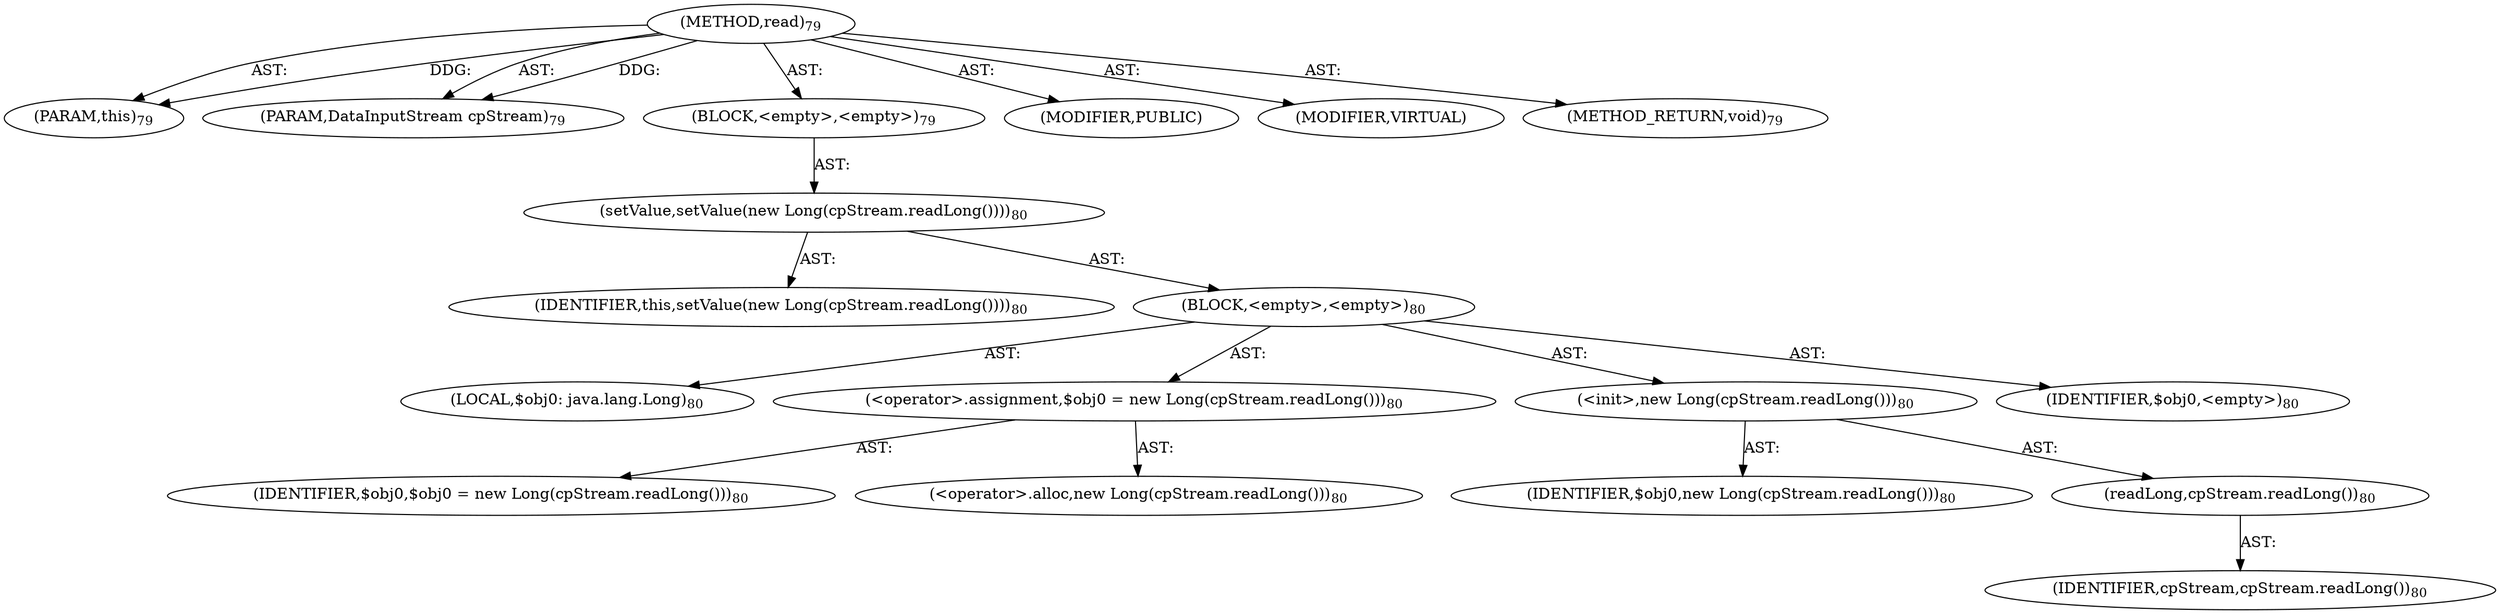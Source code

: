 digraph "read" {  
"111669149697" [label = <(METHOD,read)<SUB>79</SUB>> ]
"115964116992" [label = <(PARAM,this)<SUB>79</SUB>> ]
"115964116995" [label = <(PARAM,DataInputStream cpStream)<SUB>79</SUB>> ]
"25769803777" [label = <(BLOCK,&lt;empty&gt;,&lt;empty&gt;)<SUB>79</SUB>> ]
"30064771073" [label = <(setValue,setValue(new Long(cpStream.readLong())))<SUB>80</SUB>> ]
"68719476736" [label = <(IDENTIFIER,this,setValue(new Long(cpStream.readLong())))<SUB>80</SUB>> ]
"25769803778" [label = <(BLOCK,&lt;empty&gt;,&lt;empty&gt;)<SUB>80</SUB>> ]
"94489280512" [label = <(LOCAL,$obj0: java.lang.Long)<SUB>80</SUB>> ]
"30064771074" [label = <(&lt;operator&gt;.assignment,$obj0 = new Long(cpStream.readLong()))<SUB>80</SUB>> ]
"68719476740" [label = <(IDENTIFIER,$obj0,$obj0 = new Long(cpStream.readLong()))<SUB>80</SUB>> ]
"30064771075" [label = <(&lt;operator&gt;.alloc,new Long(cpStream.readLong()))<SUB>80</SUB>> ]
"30064771076" [label = <(&lt;init&gt;,new Long(cpStream.readLong()))<SUB>80</SUB>> ]
"68719476741" [label = <(IDENTIFIER,$obj0,new Long(cpStream.readLong()))<SUB>80</SUB>> ]
"30064771077" [label = <(readLong,cpStream.readLong())<SUB>80</SUB>> ]
"68719476742" [label = <(IDENTIFIER,cpStream,cpStream.readLong())<SUB>80</SUB>> ]
"68719476743" [label = <(IDENTIFIER,$obj0,&lt;empty&gt;)<SUB>80</SUB>> ]
"133143986178" [label = <(MODIFIER,PUBLIC)> ]
"133143986179" [label = <(MODIFIER,VIRTUAL)> ]
"128849018881" [label = <(METHOD_RETURN,void)<SUB>79</SUB>> ]
  "111669149697" -> "115964116992"  [ label = "AST: "] 
  "111669149697" -> "115964116995"  [ label = "AST: "] 
  "111669149697" -> "25769803777"  [ label = "AST: "] 
  "111669149697" -> "133143986178"  [ label = "AST: "] 
  "111669149697" -> "133143986179"  [ label = "AST: "] 
  "111669149697" -> "128849018881"  [ label = "AST: "] 
  "25769803777" -> "30064771073"  [ label = "AST: "] 
  "30064771073" -> "68719476736"  [ label = "AST: "] 
  "30064771073" -> "25769803778"  [ label = "AST: "] 
  "25769803778" -> "94489280512"  [ label = "AST: "] 
  "25769803778" -> "30064771074"  [ label = "AST: "] 
  "25769803778" -> "30064771076"  [ label = "AST: "] 
  "25769803778" -> "68719476743"  [ label = "AST: "] 
  "30064771074" -> "68719476740"  [ label = "AST: "] 
  "30064771074" -> "30064771075"  [ label = "AST: "] 
  "30064771076" -> "68719476741"  [ label = "AST: "] 
  "30064771076" -> "30064771077"  [ label = "AST: "] 
  "30064771077" -> "68719476742"  [ label = "AST: "] 
  "111669149697" -> "115964116992"  [ label = "DDG: "] 
  "111669149697" -> "115964116995"  [ label = "DDG: "] 
}
